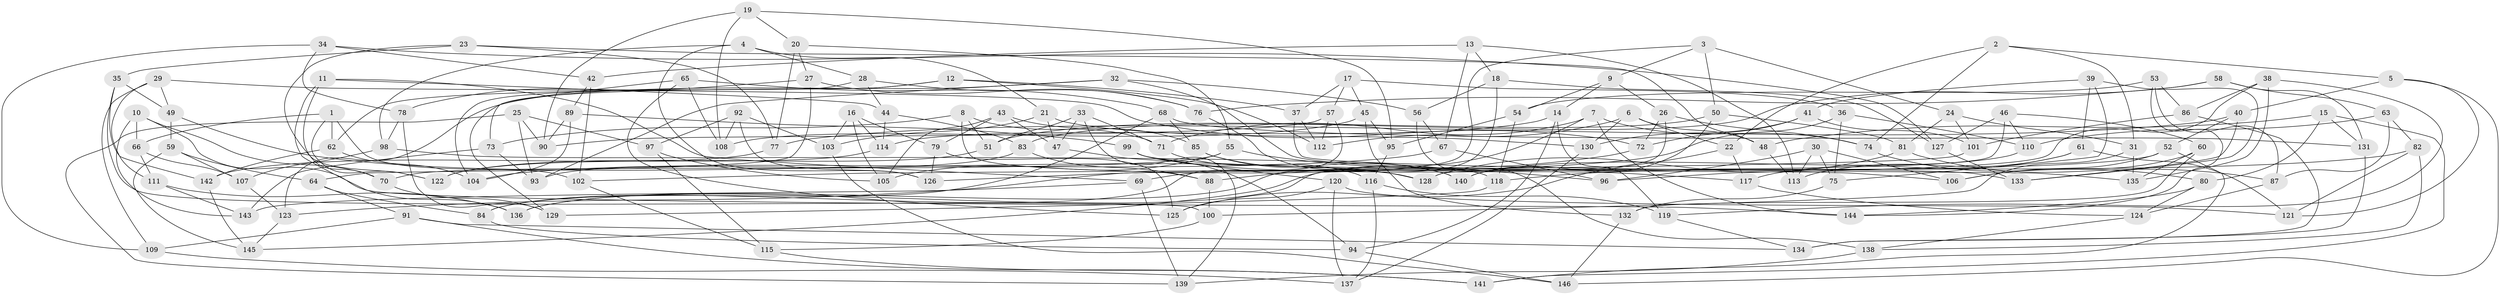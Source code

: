 // coarse degree distribution, {5: 0.16279069767441862, 1: 0.023255813953488372, 4: 0.3953488372093023, 3: 0.06976744186046512, 8: 0.11627906976744186, 2: 0.023255813953488372, 7: 0.046511627906976744, 6: 0.06976744186046512, 9: 0.023255813953488372, 11: 0.023255813953488372, 18: 0.023255813953488372, 15: 0.023255813953488372}
// Generated by graph-tools (version 1.1) at 2025/02/03/04/25 22:02:14]
// undirected, 146 vertices, 292 edges
graph export_dot {
graph [start="1"]
  node [color=gray90,style=filled];
  1;
  2;
  3;
  4;
  5;
  6;
  7;
  8;
  9;
  10;
  11;
  12;
  13;
  14;
  15;
  16;
  17;
  18;
  19;
  20;
  21;
  22;
  23;
  24;
  25;
  26;
  27;
  28;
  29;
  30;
  31;
  32;
  33;
  34;
  35;
  36;
  37;
  38;
  39;
  40;
  41;
  42;
  43;
  44;
  45;
  46;
  47;
  48;
  49;
  50;
  51;
  52;
  53;
  54;
  55;
  56;
  57;
  58;
  59;
  60;
  61;
  62;
  63;
  64;
  65;
  66;
  67;
  68;
  69;
  70;
  71;
  72;
  73;
  74;
  75;
  76;
  77;
  78;
  79;
  80;
  81;
  82;
  83;
  84;
  85;
  86;
  87;
  88;
  89;
  90;
  91;
  92;
  93;
  94;
  95;
  96;
  97;
  98;
  99;
  100;
  101;
  102;
  103;
  104;
  105;
  106;
  107;
  108;
  109;
  110;
  111;
  112;
  113;
  114;
  115;
  116;
  117;
  118;
  119;
  120;
  121;
  122;
  123;
  124;
  125;
  126;
  127;
  128;
  129;
  130;
  131;
  132;
  133;
  134;
  135;
  136;
  137;
  138;
  139;
  140;
  141;
  142;
  143;
  144;
  145;
  146;
  1 -- 122;
  1 -- 66;
  1 -- 62;
  1 -- 102;
  2 -- 31;
  2 -- 5;
  2 -- 22;
  2 -- 74;
  3 -- 24;
  3 -- 50;
  3 -- 9;
  3 -- 123;
  4 -- 28;
  4 -- 21;
  4 -- 126;
  4 -- 98;
  5 -- 146;
  5 -- 40;
  5 -- 121;
  6 -- 130;
  6 -- 71;
  6 -- 22;
  6 -- 48;
  7 -- 144;
  7 -- 112;
  7 -- 74;
  7 -- 145;
  8 -- 51;
  8 -- 73;
  8 -- 88;
  8 -- 71;
  9 -- 14;
  9 -- 26;
  9 -- 54;
  10 -- 144;
  10 -- 143;
  10 -- 70;
  10 -- 66;
  11 -- 136;
  11 -- 69;
  11 -- 70;
  11 -- 44;
  12 -- 37;
  12 -- 112;
  12 -- 129;
  12 -- 62;
  13 -- 113;
  13 -- 67;
  13 -- 18;
  13 -- 42;
  14 -- 119;
  14 -- 94;
  14 -- 114;
  15 -- 131;
  15 -- 80;
  15 -- 48;
  15 -- 141;
  16 -- 103;
  16 -- 105;
  16 -- 79;
  16 -- 114;
  17 -- 57;
  17 -- 45;
  17 -- 37;
  17 -- 36;
  18 -- 136;
  18 -- 127;
  18 -- 56;
  19 -- 20;
  19 -- 95;
  19 -- 90;
  19 -- 108;
  20 -- 55;
  20 -- 27;
  20 -- 77;
  21 -- 130;
  21 -- 47;
  21 -- 103;
  22 -- 125;
  22 -- 117;
  23 -- 77;
  23 -- 35;
  23 -- 122;
  23 -- 48;
  24 -- 101;
  24 -- 31;
  24 -- 81;
  25 -- 97;
  25 -- 90;
  25 -- 139;
  25 -- 93;
  26 -- 74;
  26 -- 136;
  26 -- 72;
  27 -- 76;
  27 -- 64;
  27 -- 78;
  28 -- 76;
  28 -- 44;
  28 -- 104;
  29 -- 72;
  29 -- 111;
  29 -- 49;
  29 -- 109;
  30 -- 113;
  30 -- 75;
  30 -- 96;
  30 -- 106;
  31 -- 100;
  31 -- 135;
  32 -- 93;
  32 -- 106;
  32 -- 56;
  32 -- 123;
  33 -- 51;
  33 -- 47;
  33 -- 71;
  33 -- 139;
  34 -- 42;
  34 -- 78;
  34 -- 109;
  34 -- 127;
  35 -- 100;
  35 -- 142;
  35 -- 49;
  36 -- 75;
  36 -- 126;
  36 -- 110;
  37 -- 112;
  37 -- 135;
  38 -- 135;
  38 -- 86;
  38 -- 96;
  38 -- 119;
  39 -- 75;
  39 -- 61;
  39 -- 41;
  39 -- 133;
  40 -- 133;
  40 -- 52;
  40 -- 77;
  41 -- 130;
  41 -- 101;
  41 -- 72;
  42 -- 102;
  42 -- 89;
  43 -- 47;
  43 -- 85;
  43 -- 105;
  43 -- 79;
  44 -- 83;
  44 -- 114;
  45 -- 132;
  45 -- 95;
  45 -- 108;
  46 -- 60;
  46 -- 128;
  46 -- 110;
  46 -- 127;
  47 -- 94;
  48 -- 113;
  49 -- 59;
  49 -- 128;
  50 -- 81;
  50 -- 140;
  50 -- 51;
  51 -- 122;
  52 -- 106;
  52 -- 69;
  52 -- 141;
  53 -- 144;
  53 -- 86;
  53 -- 54;
  53 -- 87;
  54 -- 95;
  54 -- 118;
  55 -- 70;
  55 -- 96;
  55 -- 105;
  56 -- 67;
  56 -- 138;
  57 -- 112;
  57 -- 90;
  57 -- 84;
  58 -- 63;
  58 -- 76;
  58 -- 131;
  58 -- 83;
  59 -- 107;
  59 -- 64;
  59 -- 145;
  60 -- 132;
  60 -- 135;
  60 -- 106;
  61 -- 113;
  61 -- 117;
  61 -- 121;
  62 -- 104;
  62 -- 142;
  63 -- 110;
  63 -- 82;
  63 -- 87;
  64 -- 91;
  64 -- 84;
  65 -- 73;
  65 -- 108;
  65 -- 125;
  65 -- 68;
  66 -- 111;
  66 -- 107;
  67 -- 104;
  67 -- 96;
  68 -- 131;
  68 -- 84;
  68 -- 85;
  69 -- 139;
  69 -- 143;
  70 -- 129;
  71 -- 116;
  72 -- 88;
  73 -- 143;
  73 -- 93;
  74 -- 80;
  75 -- 132;
  76 -- 140;
  77 -- 142;
  78 -- 98;
  78 -- 129;
  79 -- 126;
  79 -- 125;
  80 -- 124;
  80 -- 144;
  81 -- 128;
  81 -- 87;
  82 -- 138;
  82 -- 118;
  82 -- 121;
  83 -- 93;
  83 -- 88;
  84 -- 94;
  85 -- 140;
  85 -- 128;
  86 -- 134;
  86 -- 101;
  87 -- 124;
  88 -- 100;
  89 -- 99;
  89 -- 104;
  89 -- 90;
  91 -- 134;
  91 -- 141;
  91 -- 109;
  92 -- 103;
  92 -- 108;
  92 -- 126;
  92 -- 97;
  94 -- 146;
  95 -- 116;
  97 -- 105;
  97 -- 115;
  98 -- 118;
  98 -- 107;
  99 -- 117;
  99 -- 133;
  99 -- 120;
  100 -- 115;
  101 -- 102;
  102 -- 115;
  103 -- 146;
  107 -- 123;
  109 -- 137;
  110 -- 140;
  111 -- 143;
  111 -- 136;
  114 -- 122;
  115 -- 141;
  116 -- 137;
  116 -- 119;
  117 -- 124;
  118 -- 129;
  119 -- 134;
  120 -- 121;
  120 -- 125;
  120 -- 137;
  123 -- 145;
  124 -- 138;
  127 -- 133;
  130 -- 137;
  131 -- 134;
  132 -- 146;
  138 -- 139;
  142 -- 145;
}
